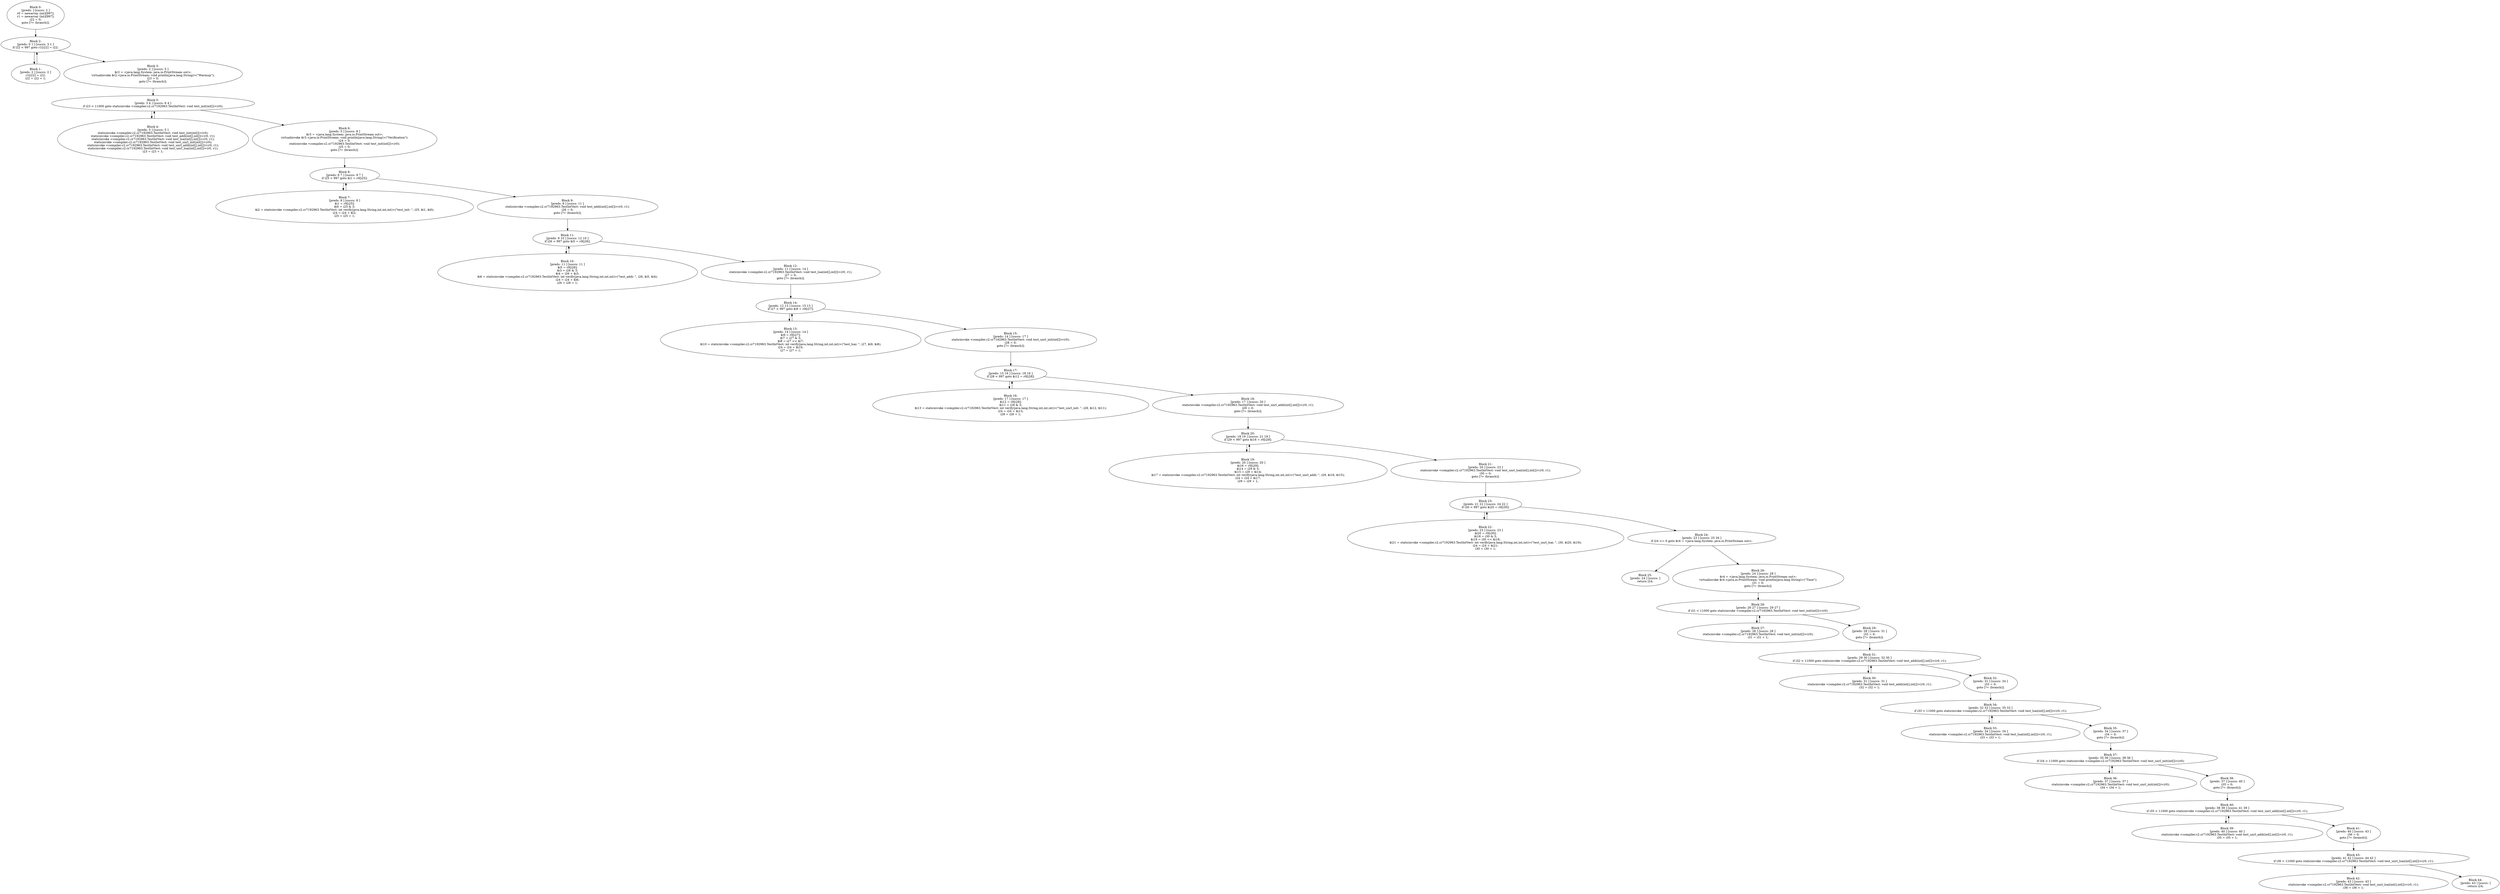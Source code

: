 digraph "unitGraph" {
    "Block 0:
[preds: ] [succs: 2 ]
r0 = newarray (int)[997];
r1 = newarray (int)[997];
i22 = 0;
goto [?= (branch)];
"
    "Block 1:
[preds: 2 ] [succs: 2 ]
r1[i22] = i22;
i22 = i22 + 1;
"
    "Block 2:
[preds: 0 1 ] [succs: 3 1 ]
if i22 < 997 goto r1[i22] = i22;
"
    "Block 3:
[preds: 2 ] [succs: 5 ]
$r2 = <java.lang.System: java.io.PrintStream out>;
virtualinvoke $r2.<java.io.PrintStream: void println(java.lang.String)>(\"Warmup\");
i23 = 0;
goto [?= (branch)];
"
    "Block 4:
[preds: 5 ] [succs: 5 ]
staticinvoke <compiler.c2.cr7192963.TestIntVect: void test_init(int[])>(r0);
staticinvoke <compiler.c2.cr7192963.TestIntVect: void test_addi(int[],int[])>(r0, r1);
staticinvoke <compiler.c2.cr7192963.TestIntVect: void test_lsai(int[],int[])>(r0, r1);
staticinvoke <compiler.c2.cr7192963.TestIntVect: void test_unrl_init(int[])>(r0);
staticinvoke <compiler.c2.cr7192963.TestIntVect: void test_unrl_addi(int[],int[])>(r0, r1);
staticinvoke <compiler.c2.cr7192963.TestIntVect: void test_unrl_lsai(int[],int[])>(r0, r1);
i23 = i23 + 1;
"
    "Block 5:
[preds: 3 4 ] [succs: 6 4 ]
if i23 < 11000 goto staticinvoke <compiler.c2.cr7192963.TestIntVect: void test_init(int[])>(r0);
"
    "Block 6:
[preds: 5 ] [succs: 8 ]
$r3 = <java.lang.System: java.io.PrintStream out>;
virtualinvoke $r3.<java.io.PrintStream: void println(java.lang.String)>(\"Verification\");
i24 = 0;
staticinvoke <compiler.c2.cr7192963.TestIntVect: void test_init(int[])>(r0);
i25 = 0;
goto [?= (branch)];
"
    "Block 7:
[preds: 8 ] [succs: 8 ]
$i1 = r0[i25];
$i0 = i25 & 3;
$i2 = staticinvoke <compiler.c2.cr7192963.TestIntVect: int verify(java.lang.String,int,int,int)>(\"test_init: \", i25, $i1, $i0);
i24 = i24 + $i2;
i25 = i25 + 1;
"
    "Block 8:
[preds: 6 7 ] [succs: 9 7 ]
if i25 < 997 goto $i1 = r0[i25];
"
    "Block 9:
[preds: 8 ] [succs: 11 ]
staticinvoke <compiler.c2.cr7192963.TestIntVect: void test_addi(int[],int[])>(r0, r1);
i26 = 0;
goto [?= (branch)];
"
    "Block 10:
[preds: 11 ] [succs: 11 ]
$i5 = r0[i26];
$i3 = i26 & 3;
$i4 = i26 + $i3;
$i6 = staticinvoke <compiler.c2.cr7192963.TestIntVect: int verify(java.lang.String,int,int,int)>(\"test_addi: \", i26, $i5, $i4);
i24 = i24 + $i6;
i26 = i26 + 1;
"
    "Block 11:
[preds: 9 10 ] [succs: 12 10 ]
if i26 < 997 goto $i5 = r0[i26];
"
    "Block 12:
[preds: 11 ] [succs: 14 ]
staticinvoke <compiler.c2.cr7192963.TestIntVect: void test_lsai(int[],int[])>(r0, r1);
i27 = 0;
goto [?= (branch)];
"
    "Block 13:
[preds: 14 ] [succs: 14 ]
$i9 = r0[i27];
$i7 = i27 & 3;
$i8 = i27 << $i7;
$i10 = staticinvoke <compiler.c2.cr7192963.TestIntVect: int verify(java.lang.String,int,int,int)>(\"test_lsai: \", i27, $i9, $i8);
i24 = i24 + $i10;
i27 = i27 + 1;
"
    "Block 14:
[preds: 12 13 ] [succs: 15 13 ]
if i27 < 997 goto $i9 = r0[i27];
"
    "Block 15:
[preds: 14 ] [succs: 17 ]
staticinvoke <compiler.c2.cr7192963.TestIntVect: void test_unrl_init(int[])>(r0);
i28 = 0;
goto [?= (branch)];
"
    "Block 16:
[preds: 17 ] [succs: 17 ]
$i12 = r0[i28];
$i11 = i28 & 3;
$i13 = staticinvoke <compiler.c2.cr7192963.TestIntVect: int verify(java.lang.String,int,int,int)>(\"test_unrl_init: \", i28, $i12, $i11);
i24 = i24 + $i13;
i28 = i28 + 1;
"
    "Block 17:
[preds: 15 16 ] [succs: 18 16 ]
if i28 < 997 goto $i12 = r0[i28];
"
    "Block 18:
[preds: 17 ] [succs: 20 ]
staticinvoke <compiler.c2.cr7192963.TestIntVect: void test_unrl_addi(int[],int[])>(r0, r1);
i29 = 0;
goto [?= (branch)];
"
    "Block 19:
[preds: 20 ] [succs: 20 ]
$i16 = r0[i29];
$i14 = i29 & 3;
$i15 = i29 + $i14;
$i17 = staticinvoke <compiler.c2.cr7192963.TestIntVect: int verify(java.lang.String,int,int,int)>(\"test_unrl_addi: \", i29, $i16, $i15);
i24 = i24 + $i17;
i29 = i29 + 1;
"
    "Block 20:
[preds: 18 19 ] [succs: 21 19 ]
if i29 < 997 goto $i16 = r0[i29];
"
    "Block 21:
[preds: 20 ] [succs: 23 ]
staticinvoke <compiler.c2.cr7192963.TestIntVect: void test_unrl_lsai(int[],int[])>(r0, r1);
i30 = 0;
goto [?= (branch)];
"
    "Block 22:
[preds: 23 ] [succs: 23 ]
$i20 = r0[i30];
$i18 = i30 & 3;
$i19 = i30 << $i18;
$i21 = staticinvoke <compiler.c2.cr7192963.TestIntVect: int verify(java.lang.String,int,int,int)>(\"test_unrl_lsai: \", i30, $i20, $i19);
i24 = i24 + $i21;
i30 = i30 + 1;
"
    "Block 23:
[preds: 21 22 ] [succs: 24 22 ]
if i30 < 997 goto $i20 = r0[i30];
"
    "Block 24:
[preds: 23 ] [succs: 25 26 ]
if i24 <= 0 goto $r4 = <java.lang.System: java.io.PrintStream out>;
"
    "Block 25:
[preds: 24 ] [succs: ]
return i24;
"
    "Block 26:
[preds: 24 ] [succs: 28 ]
$r4 = <java.lang.System: java.io.PrintStream out>;
virtualinvoke $r4.<java.io.PrintStream: void println(java.lang.String)>(\"Time\");
i31 = 0;
goto [?= (branch)];
"
    "Block 27:
[preds: 28 ] [succs: 28 ]
staticinvoke <compiler.c2.cr7192963.TestIntVect: void test_init(int[])>(r0);
i31 = i31 + 1;
"
    "Block 28:
[preds: 26 27 ] [succs: 29 27 ]
if i31 < 11000 goto staticinvoke <compiler.c2.cr7192963.TestIntVect: void test_init(int[])>(r0);
"
    "Block 29:
[preds: 28 ] [succs: 31 ]
i32 = 0;
goto [?= (branch)];
"
    "Block 30:
[preds: 31 ] [succs: 31 ]
staticinvoke <compiler.c2.cr7192963.TestIntVect: void test_addi(int[],int[])>(r0, r1);
i32 = i32 + 1;
"
    "Block 31:
[preds: 29 30 ] [succs: 32 30 ]
if i32 < 11000 goto staticinvoke <compiler.c2.cr7192963.TestIntVect: void test_addi(int[],int[])>(r0, r1);
"
    "Block 32:
[preds: 31 ] [succs: 34 ]
i33 = 0;
goto [?= (branch)];
"
    "Block 33:
[preds: 34 ] [succs: 34 ]
staticinvoke <compiler.c2.cr7192963.TestIntVect: void test_lsai(int[],int[])>(r0, r1);
i33 = i33 + 1;
"
    "Block 34:
[preds: 32 33 ] [succs: 35 33 ]
if i33 < 11000 goto staticinvoke <compiler.c2.cr7192963.TestIntVect: void test_lsai(int[],int[])>(r0, r1);
"
    "Block 35:
[preds: 34 ] [succs: 37 ]
i34 = 0;
goto [?= (branch)];
"
    "Block 36:
[preds: 37 ] [succs: 37 ]
staticinvoke <compiler.c2.cr7192963.TestIntVect: void test_unrl_init(int[])>(r0);
i34 = i34 + 1;
"
    "Block 37:
[preds: 35 36 ] [succs: 38 36 ]
if i34 < 11000 goto staticinvoke <compiler.c2.cr7192963.TestIntVect: void test_unrl_init(int[])>(r0);
"
    "Block 38:
[preds: 37 ] [succs: 40 ]
i35 = 0;
goto [?= (branch)];
"
    "Block 39:
[preds: 40 ] [succs: 40 ]
staticinvoke <compiler.c2.cr7192963.TestIntVect: void test_unrl_addi(int[],int[])>(r0, r1);
i35 = i35 + 1;
"
    "Block 40:
[preds: 38 39 ] [succs: 41 39 ]
if i35 < 11000 goto staticinvoke <compiler.c2.cr7192963.TestIntVect: void test_unrl_addi(int[],int[])>(r0, r1);
"
    "Block 41:
[preds: 40 ] [succs: 43 ]
i36 = 0;
goto [?= (branch)];
"
    "Block 42:
[preds: 43 ] [succs: 43 ]
staticinvoke <compiler.c2.cr7192963.TestIntVect: void test_unrl_lsai(int[],int[])>(r0, r1);
i36 = i36 + 1;
"
    "Block 43:
[preds: 41 42 ] [succs: 44 42 ]
if i36 < 11000 goto staticinvoke <compiler.c2.cr7192963.TestIntVect: void test_unrl_lsai(int[],int[])>(r0, r1);
"
    "Block 44:
[preds: 43 ] [succs: ]
return i24;
"
    "Block 0:
[preds: ] [succs: 2 ]
r0 = newarray (int)[997];
r1 = newarray (int)[997];
i22 = 0;
goto [?= (branch)];
"->"Block 2:
[preds: 0 1 ] [succs: 3 1 ]
if i22 < 997 goto r1[i22] = i22;
";
    "Block 1:
[preds: 2 ] [succs: 2 ]
r1[i22] = i22;
i22 = i22 + 1;
"->"Block 2:
[preds: 0 1 ] [succs: 3 1 ]
if i22 < 997 goto r1[i22] = i22;
";
    "Block 2:
[preds: 0 1 ] [succs: 3 1 ]
if i22 < 997 goto r1[i22] = i22;
"->"Block 3:
[preds: 2 ] [succs: 5 ]
$r2 = <java.lang.System: java.io.PrintStream out>;
virtualinvoke $r2.<java.io.PrintStream: void println(java.lang.String)>(\"Warmup\");
i23 = 0;
goto [?= (branch)];
";
    "Block 2:
[preds: 0 1 ] [succs: 3 1 ]
if i22 < 997 goto r1[i22] = i22;
"->"Block 1:
[preds: 2 ] [succs: 2 ]
r1[i22] = i22;
i22 = i22 + 1;
";
    "Block 3:
[preds: 2 ] [succs: 5 ]
$r2 = <java.lang.System: java.io.PrintStream out>;
virtualinvoke $r2.<java.io.PrintStream: void println(java.lang.String)>(\"Warmup\");
i23 = 0;
goto [?= (branch)];
"->"Block 5:
[preds: 3 4 ] [succs: 6 4 ]
if i23 < 11000 goto staticinvoke <compiler.c2.cr7192963.TestIntVect: void test_init(int[])>(r0);
";
    "Block 4:
[preds: 5 ] [succs: 5 ]
staticinvoke <compiler.c2.cr7192963.TestIntVect: void test_init(int[])>(r0);
staticinvoke <compiler.c2.cr7192963.TestIntVect: void test_addi(int[],int[])>(r0, r1);
staticinvoke <compiler.c2.cr7192963.TestIntVect: void test_lsai(int[],int[])>(r0, r1);
staticinvoke <compiler.c2.cr7192963.TestIntVect: void test_unrl_init(int[])>(r0);
staticinvoke <compiler.c2.cr7192963.TestIntVect: void test_unrl_addi(int[],int[])>(r0, r1);
staticinvoke <compiler.c2.cr7192963.TestIntVect: void test_unrl_lsai(int[],int[])>(r0, r1);
i23 = i23 + 1;
"->"Block 5:
[preds: 3 4 ] [succs: 6 4 ]
if i23 < 11000 goto staticinvoke <compiler.c2.cr7192963.TestIntVect: void test_init(int[])>(r0);
";
    "Block 5:
[preds: 3 4 ] [succs: 6 4 ]
if i23 < 11000 goto staticinvoke <compiler.c2.cr7192963.TestIntVect: void test_init(int[])>(r0);
"->"Block 6:
[preds: 5 ] [succs: 8 ]
$r3 = <java.lang.System: java.io.PrintStream out>;
virtualinvoke $r3.<java.io.PrintStream: void println(java.lang.String)>(\"Verification\");
i24 = 0;
staticinvoke <compiler.c2.cr7192963.TestIntVect: void test_init(int[])>(r0);
i25 = 0;
goto [?= (branch)];
";
    "Block 5:
[preds: 3 4 ] [succs: 6 4 ]
if i23 < 11000 goto staticinvoke <compiler.c2.cr7192963.TestIntVect: void test_init(int[])>(r0);
"->"Block 4:
[preds: 5 ] [succs: 5 ]
staticinvoke <compiler.c2.cr7192963.TestIntVect: void test_init(int[])>(r0);
staticinvoke <compiler.c2.cr7192963.TestIntVect: void test_addi(int[],int[])>(r0, r1);
staticinvoke <compiler.c2.cr7192963.TestIntVect: void test_lsai(int[],int[])>(r0, r1);
staticinvoke <compiler.c2.cr7192963.TestIntVect: void test_unrl_init(int[])>(r0);
staticinvoke <compiler.c2.cr7192963.TestIntVect: void test_unrl_addi(int[],int[])>(r0, r1);
staticinvoke <compiler.c2.cr7192963.TestIntVect: void test_unrl_lsai(int[],int[])>(r0, r1);
i23 = i23 + 1;
";
    "Block 6:
[preds: 5 ] [succs: 8 ]
$r3 = <java.lang.System: java.io.PrintStream out>;
virtualinvoke $r3.<java.io.PrintStream: void println(java.lang.String)>(\"Verification\");
i24 = 0;
staticinvoke <compiler.c2.cr7192963.TestIntVect: void test_init(int[])>(r0);
i25 = 0;
goto [?= (branch)];
"->"Block 8:
[preds: 6 7 ] [succs: 9 7 ]
if i25 < 997 goto $i1 = r0[i25];
";
    "Block 7:
[preds: 8 ] [succs: 8 ]
$i1 = r0[i25];
$i0 = i25 & 3;
$i2 = staticinvoke <compiler.c2.cr7192963.TestIntVect: int verify(java.lang.String,int,int,int)>(\"test_init: \", i25, $i1, $i0);
i24 = i24 + $i2;
i25 = i25 + 1;
"->"Block 8:
[preds: 6 7 ] [succs: 9 7 ]
if i25 < 997 goto $i1 = r0[i25];
";
    "Block 8:
[preds: 6 7 ] [succs: 9 7 ]
if i25 < 997 goto $i1 = r0[i25];
"->"Block 9:
[preds: 8 ] [succs: 11 ]
staticinvoke <compiler.c2.cr7192963.TestIntVect: void test_addi(int[],int[])>(r0, r1);
i26 = 0;
goto [?= (branch)];
";
    "Block 8:
[preds: 6 7 ] [succs: 9 7 ]
if i25 < 997 goto $i1 = r0[i25];
"->"Block 7:
[preds: 8 ] [succs: 8 ]
$i1 = r0[i25];
$i0 = i25 & 3;
$i2 = staticinvoke <compiler.c2.cr7192963.TestIntVect: int verify(java.lang.String,int,int,int)>(\"test_init: \", i25, $i1, $i0);
i24 = i24 + $i2;
i25 = i25 + 1;
";
    "Block 9:
[preds: 8 ] [succs: 11 ]
staticinvoke <compiler.c2.cr7192963.TestIntVect: void test_addi(int[],int[])>(r0, r1);
i26 = 0;
goto [?= (branch)];
"->"Block 11:
[preds: 9 10 ] [succs: 12 10 ]
if i26 < 997 goto $i5 = r0[i26];
";
    "Block 10:
[preds: 11 ] [succs: 11 ]
$i5 = r0[i26];
$i3 = i26 & 3;
$i4 = i26 + $i3;
$i6 = staticinvoke <compiler.c2.cr7192963.TestIntVect: int verify(java.lang.String,int,int,int)>(\"test_addi: \", i26, $i5, $i4);
i24 = i24 + $i6;
i26 = i26 + 1;
"->"Block 11:
[preds: 9 10 ] [succs: 12 10 ]
if i26 < 997 goto $i5 = r0[i26];
";
    "Block 11:
[preds: 9 10 ] [succs: 12 10 ]
if i26 < 997 goto $i5 = r0[i26];
"->"Block 12:
[preds: 11 ] [succs: 14 ]
staticinvoke <compiler.c2.cr7192963.TestIntVect: void test_lsai(int[],int[])>(r0, r1);
i27 = 0;
goto [?= (branch)];
";
    "Block 11:
[preds: 9 10 ] [succs: 12 10 ]
if i26 < 997 goto $i5 = r0[i26];
"->"Block 10:
[preds: 11 ] [succs: 11 ]
$i5 = r0[i26];
$i3 = i26 & 3;
$i4 = i26 + $i3;
$i6 = staticinvoke <compiler.c2.cr7192963.TestIntVect: int verify(java.lang.String,int,int,int)>(\"test_addi: \", i26, $i5, $i4);
i24 = i24 + $i6;
i26 = i26 + 1;
";
    "Block 12:
[preds: 11 ] [succs: 14 ]
staticinvoke <compiler.c2.cr7192963.TestIntVect: void test_lsai(int[],int[])>(r0, r1);
i27 = 0;
goto [?= (branch)];
"->"Block 14:
[preds: 12 13 ] [succs: 15 13 ]
if i27 < 997 goto $i9 = r0[i27];
";
    "Block 13:
[preds: 14 ] [succs: 14 ]
$i9 = r0[i27];
$i7 = i27 & 3;
$i8 = i27 << $i7;
$i10 = staticinvoke <compiler.c2.cr7192963.TestIntVect: int verify(java.lang.String,int,int,int)>(\"test_lsai: \", i27, $i9, $i8);
i24 = i24 + $i10;
i27 = i27 + 1;
"->"Block 14:
[preds: 12 13 ] [succs: 15 13 ]
if i27 < 997 goto $i9 = r0[i27];
";
    "Block 14:
[preds: 12 13 ] [succs: 15 13 ]
if i27 < 997 goto $i9 = r0[i27];
"->"Block 15:
[preds: 14 ] [succs: 17 ]
staticinvoke <compiler.c2.cr7192963.TestIntVect: void test_unrl_init(int[])>(r0);
i28 = 0;
goto [?= (branch)];
";
    "Block 14:
[preds: 12 13 ] [succs: 15 13 ]
if i27 < 997 goto $i9 = r0[i27];
"->"Block 13:
[preds: 14 ] [succs: 14 ]
$i9 = r0[i27];
$i7 = i27 & 3;
$i8 = i27 << $i7;
$i10 = staticinvoke <compiler.c2.cr7192963.TestIntVect: int verify(java.lang.String,int,int,int)>(\"test_lsai: \", i27, $i9, $i8);
i24 = i24 + $i10;
i27 = i27 + 1;
";
    "Block 15:
[preds: 14 ] [succs: 17 ]
staticinvoke <compiler.c2.cr7192963.TestIntVect: void test_unrl_init(int[])>(r0);
i28 = 0;
goto [?= (branch)];
"->"Block 17:
[preds: 15 16 ] [succs: 18 16 ]
if i28 < 997 goto $i12 = r0[i28];
";
    "Block 16:
[preds: 17 ] [succs: 17 ]
$i12 = r0[i28];
$i11 = i28 & 3;
$i13 = staticinvoke <compiler.c2.cr7192963.TestIntVect: int verify(java.lang.String,int,int,int)>(\"test_unrl_init: \", i28, $i12, $i11);
i24 = i24 + $i13;
i28 = i28 + 1;
"->"Block 17:
[preds: 15 16 ] [succs: 18 16 ]
if i28 < 997 goto $i12 = r0[i28];
";
    "Block 17:
[preds: 15 16 ] [succs: 18 16 ]
if i28 < 997 goto $i12 = r0[i28];
"->"Block 18:
[preds: 17 ] [succs: 20 ]
staticinvoke <compiler.c2.cr7192963.TestIntVect: void test_unrl_addi(int[],int[])>(r0, r1);
i29 = 0;
goto [?= (branch)];
";
    "Block 17:
[preds: 15 16 ] [succs: 18 16 ]
if i28 < 997 goto $i12 = r0[i28];
"->"Block 16:
[preds: 17 ] [succs: 17 ]
$i12 = r0[i28];
$i11 = i28 & 3;
$i13 = staticinvoke <compiler.c2.cr7192963.TestIntVect: int verify(java.lang.String,int,int,int)>(\"test_unrl_init: \", i28, $i12, $i11);
i24 = i24 + $i13;
i28 = i28 + 1;
";
    "Block 18:
[preds: 17 ] [succs: 20 ]
staticinvoke <compiler.c2.cr7192963.TestIntVect: void test_unrl_addi(int[],int[])>(r0, r1);
i29 = 0;
goto [?= (branch)];
"->"Block 20:
[preds: 18 19 ] [succs: 21 19 ]
if i29 < 997 goto $i16 = r0[i29];
";
    "Block 19:
[preds: 20 ] [succs: 20 ]
$i16 = r0[i29];
$i14 = i29 & 3;
$i15 = i29 + $i14;
$i17 = staticinvoke <compiler.c2.cr7192963.TestIntVect: int verify(java.lang.String,int,int,int)>(\"test_unrl_addi: \", i29, $i16, $i15);
i24 = i24 + $i17;
i29 = i29 + 1;
"->"Block 20:
[preds: 18 19 ] [succs: 21 19 ]
if i29 < 997 goto $i16 = r0[i29];
";
    "Block 20:
[preds: 18 19 ] [succs: 21 19 ]
if i29 < 997 goto $i16 = r0[i29];
"->"Block 21:
[preds: 20 ] [succs: 23 ]
staticinvoke <compiler.c2.cr7192963.TestIntVect: void test_unrl_lsai(int[],int[])>(r0, r1);
i30 = 0;
goto [?= (branch)];
";
    "Block 20:
[preds: 18 19 ] [succs: 21 19 ]
if i29 < 997 goto $i16 = r0[i29];
"->"Block 19:
[preds: 20 ] [succs: 20 ]
$i16 = r0[i29];
$i14 = i29 & 3;
$i15 = i29 + $i14;
$i17 = staticinvoke <compiler.c2.cr7192963.TestIntVect: int verify(java.lang.String,int,int,int)>(\"test_unrl_addi: \", i29, $i16, $i15);
i24 = i24 + $i17;
i29 = i29 + 1;
";
    "Block 21:
[preds: 20 ] [succs: 23 ]
staticinvoke <compiler.c2.cr7192963.TestIntVect: void test_unrl_lsai(int[],int[])>(r0, r1);
i30 = 0;
goto [?= (branch)];
"->"Block 23:
[preds: 21 22 ] [succs: 24 22 ]
if i30 < 997 goto $i20 = r0[i30];
";
    "Block 22:
[preds: 23 ] [succs: 23 ]
$i20 = r0[i30];
$i18 = i30 & 3;
$i19 = i30 << $i18;
$i21 = staticinvoke <compiler.c2.cr7192963.TestIntVect: int verify(java.lang.String,int,int,int)>(\"test_unrl_lsai: \", i30, $i20, $i19);
i24 = i24 + $i21;
i30 = i30 + 1;
"->"Block 23:
[preds: 21 22 ] [succs: 24 22 ]
if i30 < 997 goto $i20 = r0[i30];
";
    "Block 23:
[preds: 21 22 ] [succs: 24 22 ]
if i30 < 997 goto $i20 = r0[i30];
"->"Block 24:
[preds: 23 ] [succs: 25 26 ]
if i24 <= 0 goto $r4 = <java.lang.System: java.io.PrintStream out>;
";
    "Block 23:
[preds: 21 22 ] [succs: 24 22 ]
if i30 < 997 goto $i20 = r0[i30];
"->"Block 22:
[preds: 23 ] [succs: 23 ]
$i20 = r0[i30];
$i18 = i30 & 3;
$i19 = i30 << $i18;
$i21 = staticinvoke <compiler.c2.cr7192963.TestIntVect: int verify(java.lang.String,int,int,int)>(\"test_unrl_lsai: \", i30, $i20, $i19);
i24 = i24 + $i21;
i30 = i30 + 1;
";
    "Block 24:
[preds: 23 ] [succs: 25 26 ]
if i24 <= 0 goto $r4 = <java.lang.System: java.io.PrintStream out>;
"->"Block 25:
[preds: 24 ] [succs: ]
return i24;
";
    "Block 24:
[preds: 23 ] [succs: 25 26 ]
if i24 <= 0 goto $r4 = <java.lang.System: java.io.PrintStream out>;
"->"Block 26:
[preds: 24 ] [succs: 28 ]
$r4 = <java.lang.System: java.io.PrintStream out>;
virtualinvoke $r4.<java.io.PrintStream: void println(java.lang.String)>(\"Time\");
i31 = 0;
goto [?= (branch)];
";
    "Block 26:
[preds: 24 ] [succs: 28 ]
$r4 = <java.lang.System: java.io.PrintStream out>;
virtualinvoke $r4.<java.io.PrintStream: void println(java.lang.String)>(\"Time\");
i31 = 0;
goto [?= (branch)];
"->"Block 28:
[preds: 26 27 ] [succs: 29 27 ]
if i31 < 11000 goto staticinvoke <compiler.c2.cr7192963.TestIntVect: void test_init(int[])>(r0);
";
    "Block 27:
[preds: 28 ] [succs: 28 ]
staticinvoke <compiler.c2.cr7192963.TestIntVect: void test_init(int[])>(r0);
i31 = i31 + 1;
"->"Block 28:
[preds: 26 27 ] [succs: 29 27 ]
if i31 < 11000 goto staticinvoke <compiler.c2.cr7192963.TestIntVect: void test_init(int[])>(r0);
";
    "Block 28:
[preds: 26 27 ] [succs: 29 27 ]
if i31 < 11000 goto staticinvoke <compiler.c2.cr7192963.TestIntVect: void test_init(int[])>(r0);
"->"Block 29:
[preds: 28 ] [succs: 31 ]
i32 = 0;
goto [?= (branch)];
";
    "Block 28:
[preds: 26 27 ] [succs: 29 27 ]
if i31 < 11000 goto staticinvoke <compiler.c2.cr7192963.TestIntVect: void test_init(int[])>(r0);
"->"Block 27:
[preds: 28 ] [succs: 28 ]
staticinvoke <compiler.c2.cr7192963.TestIntVect: void test_init(int[])>(r0);
i31 = i31 + 1;
";
    "Block 29:
[preds: 28 ] [succs: 31 ]
i32 = 0;
goto [?= (branch)];
"->"Block 31:
[preds: 29 30 ] [succs: 32 30 ]
if i32 < 11000 goto staticinvoke <compiler.c2.cr7192963.TestIntVect: void test_addi(int[],int[])>(r0, r1);
";
    "Block 30:
[preds: 31 ] [succs: 31 ]
staticinvoke <compiler.c2.cr7192963.TestIntVect: void test_addi(int[],int[])>(r0, r1);
i32 = i32 + 1;
"->"Block 31:
[preds: 29 30 ] [succs: 32 30 ]
if i32 < 11000 goto staticinvoke <compiler.c2.cr7192963.TestIntVect: void test_addi(int[],int[])>(r0, r1);
";
    "Block 31:
[preds: 29 30 ] [succs: 32 30 ]
if i32 < 11000 goto staticinvoke <compiler.c2.cr7192963.TestIntVect: void test_addi(int[],int[])>(r0, r1);
"->"Block 32:
[preds: 31 ] [succs: 34 ]
i33 = 0;
goto [?= (branch)];
";
    "Block 31:
[preds: 29 30 ] [succs: 32 30 ]
if i32 < 11000 goto staticinvoke <compiler.c2.cr7192963.TestIntVect: void test_addi(int[],int[])>(r0, r1);
"->"Block 30:
[preds: 31 ] [succs: 31 ]
staticinvoke <compiler.c2.cr7192963.TestIntVect: void test_addi(int[],int[])>(r0, r1);
i32 = i32 + 1;
";
    "Block 32:
[preds: 31 ] [succs: 34 ]
i33 = 0;
goto [?= (branch)];
"->"Block 34:
[preds: 32 33 ] [succs: 35 33 ]
if i33 < 11000 goto staticinvoke <compiler.c2.cr7192963.TestIntVect: void test_lsai(int[],int[])>(r0, r1);
";
    "Block 33:
[preds: 34 ] [succs: 34 ]
staticinvoke <compiler.c2.cr7192963.TestIntVect: void test_lsai(int[],int[])>(r0, r1);
i33 = i33 + 1;
"->"Block 34:
[preds: 32 33 ] [succs: 35 33 ]
if i33 < 11000 goto staticinvoke <compiler.c2.cr7192963.TestIntVect: void test_lsai(int[],int[])>(r0, r1);
";
    "Block 34:
[preds: 32 33 ] [succs: 35 33 ]
if i33 < 11000 goto staticinvoke <compiler.c2.cr7192963.TestIntVect: void test_lsai(int[],int[])>(r0, r1);
"->"Block 35:
[preds: 34 ] [succs: 37 ]
i34 = 0;
goto [?= (branch)];
";
    "Block 34:
[preds: 32 33 ] [succs: 35 33 ]
if i33 < 11000 goto staticinvoke <compiler.c2.cr7192963.TestIntVect: void test_lsai(int[],int[])>(r0, r1);
"->"Block 33:
[preds: 34 ] [succs: 34 ]
staticinvoke <compiler.c2.cr7192963.TestIntVect: void test_lsai(int[],int[])>(r0, r1);
i33 = i33 + 1;
";
    "Block 35:
[preds: 34 ] [succs: 37 ]
i34 = 0;
goto [?= (branch)];
"->"Block 37:
[preds: 35 36 ] [succs: 38 36 ]
if i34 < 11000 goto staticinvoke <compiler.c2.cr7192963.TestIntVect: void test_unrl_init(int[])>(r0);
";
    "Block 36:
[preds: 37 ] [succs: 37 ]
staticinvoke <compiler.c2.cr7192963.TestIntVect: void test_unrl_init(int[])>(r0);
i34 = i34 + 1;
"->"Block 37:
[preds: 35 36 ] [succs: 38 36 ]
if i34 < 11000 goto staticinvoke <compiler.c2.cr7192963.TestIntVect: void test_unrl_init(int[])>(r0);
";
    "Block 37:
[preds: 35 36 ] [succs: 38 36 ]
if i34 < 11000 goto staticinvoke <compiler.c2.cr7192963.TestIntVect: void test_unrl_init(int[])>(r0);
"->"Block 38:
[preds: 37 ] [succs: 40 ]
i35 = 0;
goto [?= (branch)];
";
    "Block 37:
[preds: 35 36 ] [succs: 38 36 ]
if i34 < 11000 goto staticinvoke <compiler.c2.cr7192963.TestIntVect: void test_unrl_init(int[])>(r0);
"->"Block 36:
[preds: 37 ] [succs: 37 ]
staticinvoke <compiler.c2.cr7192963.TestIntVect: void test_unrl_init(int[])>(r0);
i34 = i34 + 1;
";
    "Block 38:
[preds: 37 ] [succs: 40 ]
i35 = 0;
goto [?= (branch)];
"->"Block 40:
[preds: 38 39 ] [succs: 41 39 ]
if i35 < 11000 goto staticinvoke <compiler.c2.cr7192963.TestIntVect: void test_unrl_addi(int[],int[])>(r0, r1);
";
    "Block 39:
[preds: 40 ] [succs: 40 ]
staticinvoke <compiler.c2.cr7192963.TestIntVect: void test_unrl_addi(int[],int[])>(r0, r1);
i35 = i35 + 1;
"->"Block 40:
[preds: 38 39 ] [succs: 41 39 ]
if i35 < 11000 goto staticinvoke <compiler.c2.cr7192963.TestIntVect: void test_unrl_addi(int[],int[])>(r0, r1);
";
    "Block 40:
[preds: 38 39 ] [succs: 41 39 ]
if i35 < 11000 goto staticinvoke <compiler.c2.cr7192963.TestIntVect: void test_unrl_addi(int[],int[])>(r0, r1);
"->"Block 41:
[preds: 40 ] [succs: 43 ]
i36 = 0;
goto [?= (branch)];
";
    "Block 40:
[preds: 38 39 ] [succs: 41 39 ]
if i35 < 11000 goto staticinvoke <compiler.c2.cr7192963.TestIntVect: void test_unrl_addi(int[],int[])>(r0, r1);
"->"Block 39:
[preds: 40 ] [succs: 40 ]
staticinvoke <compiler.c2.cr7192963.TestIntVect: void test_unrl_addi(int[],int[])>(r0, r1);
i35 = i35 + 1;
";
    "Block 41:
[preds: 40 ] [succs: 43 ]
i36 = 0;
goto [?= (branch)];
"->"Block 43:
[preds: 41 42 ] [succs: 44 42 ]
if i36 < 11000 goto staticinvoke <compiler.c2.cr7192963.TestIntVect: void test_unrl_lsai(int[],int[])>(r0, r1);
";
    "Block 42:
[preds: 43 ] [succs: 43 ]
staticinvoke <compiler.c2.cr7192963.TestIntVect: void test_unrl_lsai(int[],int[])>(r0, r1);
i36 = i36 + 1;
"->"Block 43:
[preds: 41 42 ] [succs: 44 42 ]
if i36 < 11000 goto staticinvoke <compiler.c2.cr7192963.TestIntVect: void test_unrl_lsai(int[],int[])>(r0, r1);
";
    "Block 43:
[preds: 41 42 ] [succs: 44 42 ]
if i36 < 11000 goto staticinvoke <compiler.c2.cr7192963.TestIntVect: void test_unrl_lsai(int[],int[])>(r0, r1);
"->"Block 44:
[preds: 43 ] [succs: ]
return i24;
";
    "Block 43:
[preds: 41 42 ] [succs: 44 42 ]
if i36 < 11000 goto staticinvoke <compiler.c2.cr7192963.TestIntVect: void test_unrl_lsai(int[],int[])>(r0, r1);
"->"Block 42:
[preds: 43 ] [succs: 43 ]
staticinvoke <compiler.c2.cr7192963.TestIntVect: void test_unrl_lsai(int[],int[])>(r0, r1);
i36 = i36 + 1;
";
}
